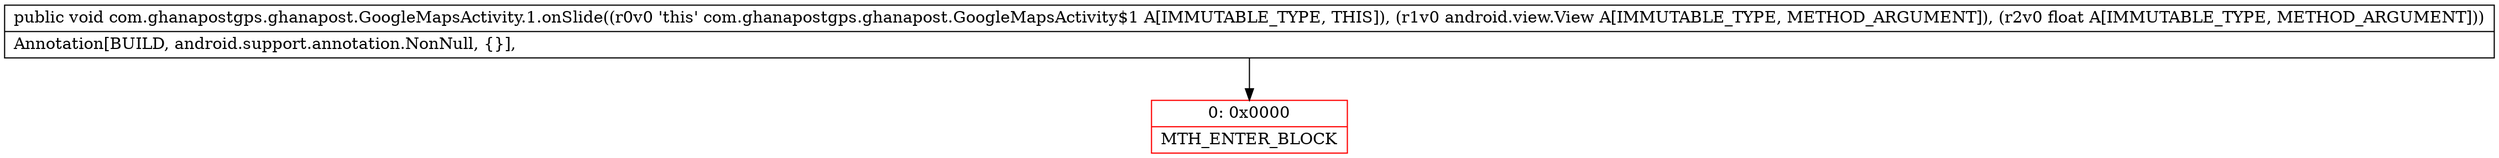 digraph "CFG forcom.ghanapostgps.ghanapost.GoogleMapsActivity.1.onSlide(Landroid\/view\/View;F)V" {
subgraph cluster_Region_1448786535 {
label = "R(0)";
node [shape=record,color=blue];
}
Node_0 [shape=record,color=red,label="{0\:\ 0x0000|MTH_ENTER_BLOCK\l}"];
MethodNode[shape=record,label="{public void com.ghanapostgps.ghanapost.GoogleMapsActivity.1.onSlide((r0v0 'this' com.ghanapostgps.ghanapost.GoogleMapsActivity$1 A[IMMUTABLE_TYPE, THIS]), (r1v0 android.view.View A[IMMUTABLE_TYPE, METHOD_ARGUMENT]), (r2v0 float A[IMMUTABLE_TYPE, METHOD_ARGUMENT]))  | Annotation[BUILD, android.support.annotation.NonNull, \{\}], \l}"];
MethodNode -> Node_0;
}

